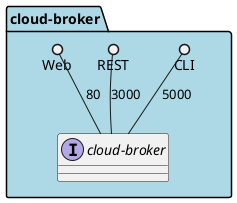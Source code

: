 @startuml

package "cloud-broker" #lightblue {
    interface "cloud-broker" {

    }
    CLI ()-- "cloud-broker" : 5000
    REST ()-- "cloud-broker" : 3000
    Web ()-- "cloud-broker" : 80
}


@enduml
